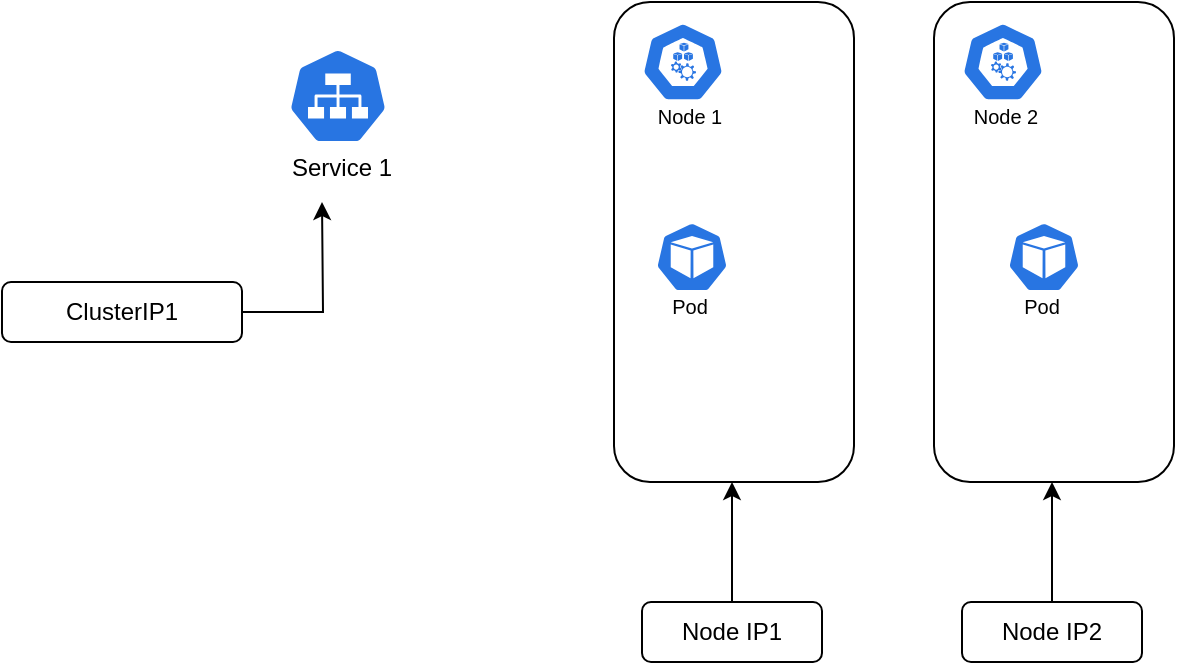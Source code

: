 <mxfile version="14.2.4" type="github">
  <diagram id="F1YiTUASKFqJAe_2pEdy" name="Page-1">
    <mxGraphModel dx="782" dy="446" grid="1" gridSize="10" guides="1" tooltips="1" connect="1" arrows="1" fold="1" page="1" pageScale="1" pageWidth="827" pageHeight="1169" math="0" shadow="0">
      <root>
        <mxCell id="0" />
        <mxCell id="1" parent="0" />
        <mxCell id="mTKEgdw4jhyns_kh8Oit-4" value="" style="group" vertex="1" connectable="0" parent="1">
          <mxGeometry x="190" y="103" width="200" height="147" as="geometry" />
        </mxCell>
        <mxCell id="mTKEgdw4jhyns_kh8Oit-1" value="&lt;br&gt;&lt;br&gt;&lt;br&gt;" style="html=1;dashed=0;whitespace=wrap;fillColor=#2875E2;strokeColor=#ffffff;points=[[0.005,0.63,0],[0.1,0.2,0],[0.9,0.2,0],[0.5,0,0],[0.995,0.63,0],[0.72,0.99,0],[0.5,1,0],[0.28,0.99,0]];shape=mxgraph.kubernetes.icon;prIcon=svc" vertex="1" parent="mTKEgdw4jhyns_kh8Oit-4">
          <mxGeometry x="143" width="50" height="48" as="geometry" />
        </mxCell>
        <mxCell id="mTKEgdw4jhyns_kh8Oit-3" style="edgeStyle=orthogonalEdgeStyle;rounded=0;orthogonalLoop=1;jettySize=auto;html=1;" edge="1" parent="mTKEgdw4jhyns_kh8Oit-4" source="mTKEgdw4jhyns_kh8Oit-2">
          <mxGeometry relative="1" as="geometry">
            <mxPoint x="160" y="77" as="targetPoint" />
          </mxGeometry>
        </mxCell>
        <mxCell id="mTKEgdw4jhyns_kh8Oit-2" value="ClusterIP1" style="rounded=1;whiteSpace=wrap;html=1;" vertex="1" parent="mTKEgdw4jhyns_kh8Oit-4">
          <mxGeometry y="117" width="120" height="30" as="geometry" />
        </mxCell>
        <mxCell id="mTKEgdw4jhyns_kh8Oit-9" value="Service 1" style="text;html=1;strokeColor=none;fillColor=none;align=center;verticalAlign=middle;whiteSpace=wrap;rounded=0;" vertex="1" parent="mTKEgdw4jhyns_kh8Oit-4">
          <mxGeometry x="140" y="50" width="60" height="20" as="geometry" />
        </mxCell>
        <mxCell id="mTKEgdw4jhyns_kh8Oit-13" value="" style="group" vertex="1" connectable="0" parent="1">
          <mxGeometry x="531" y="90" width="85" height="230" as="geometry" />
        </mxCell>
        <mxCell id="mTKEgdw4jhyns_kh8Oit-19" value="" style="rounded=1;whiteSpace=wrap;html=1;align=center;fillColor=none;" vertex="1" parent="mTKEgdw4jhyns_kh8Oit-13">
          <mxGeometry x="-35" y="-10" width="120" height="240" as="geometry" />
        </mxCell>
        <mxCell id="mTKEgdw4jhyns_kh8Oit-6" value="" style="html=1;dashed=0;whitespace=wrap;fillColor=#2875E2;strokeColor=#ffffff;points=[[0.005,0.63,0],[0.1,0.2,0],[0.9,0.2,0],[0.5,0,0],[0.995,0.63,0],[0.72,0.99,0],[0.5,1,0],[0.28,0.99,0]];shape=mxgraph.kubernetes.icon;prIcon=node;verticalAlign=bottom;align=center;" vertex="1" parent="mTKEgdw4jhyns_kh8Oit-13">
          <mxGeometry x="-21" width="41" height="40" as="geometry" />
        </mxCell>
        <mxCell id="mTKEgdw4jhyns_kh8Oit-10" value="Node 1" style="text;html=1;strokeColor=none;fillColor=none;align=center;verticalAlign=middle;whiteSpace=wrap;rounded=0;fontSize=10;" vertex="1" parent="mTKEgdw4jhyns_kh8Oit-13">
          <mxGeometry x="-18" y="37" width="42" height="20" as="geometry" />
        </mxCell>
        <mxCell id="mTKEgdw4jhyns_kh8Oit-28" value="" style="group" vertex="1" connectable="0" parent="mTKEgdw4jhyns_kh8Oit-13">
          <mxGeometry x="-16" y="100" width="40" height="49" as="geometry" />
        </mxCell>
        <mxCell id="mTKEgdw4jhyns_kh8Oit-26" value="" style="html=1;dashed=0;whitespace=wrap;fillColor=#2875E2;strokeColor=#ffffff;points=[[0.005,0.63,0],[0.1,0.2,0],[0.9,0.2,0],[0.5,0,0],[0.995,0.63,0],[0.72,0.99,0],[0.5,1,0],[0.28,0.99,0]];shape=mxgraph.kubernetes.icon;prIcon=pod;fontSize=10;align=center;" vertex="1" parent="mTKEgdw4jhyns_kh8Oit-28">
          <mxGeometry width="40" height="35.104" as="geometry" />
        </mxCell>
        <mxCell id="mTKEgdw4jhyns_kh8Oit-27" value="Pod" style="text;html=1;strokeColor=none;fillColor=none;align=center;verticalAlign=middle;whiteSpace=wrap;rounded=0;fontSize=10;" vertex="1" parent="mTKEgdw4jhyns_kh8Oit-28">
          <mxGeometry x="3.2" y="34.373" width="32" height="14.627" as="geometry" />
        </mxCell>
        <mxCell id="mTKEgdw4jhyns_kh8Oit-17" style="edgeStyle=orthogonalEdgeStyle;rounded=0;orthogonalLoop=1;jettySize=auto;html=1;" edge="1" parent="1" source="mTKEgdw4jhyns_kh8Oit-15">
          <mxGeometry relative="1" as="geometry">
            <mxPoint x="555" y="320" as="targetPoint" />
          </mxGeometry>
        </mxCell>
        <mxCell id="mTKEgdw4jhyns_kh8Oit-15" value="Node IP1" style="rounded=1;whiteSpace=wrap;html=1;align=center;" vertex="1" parent="1">
          <mxGeometry x="510" y="380" width="90" height="30" as="geometry" />
        </mxCell>
        <mxCell id="mTKEgdw4jhyns_kh8Oit-20" value="" style="group" vertex="1" connectable="0" parent="1">
          <mxGeometry x="691" y="90" width="85" height="230" as="geometry" />
        </mxCell>
        <mxCell id="mTKEgdw4jhyns_kh8Oit-21" value="" style="rounded=1;whiteSpace=wrap;html=1;align=center;fillColor=none;" vertex="1" parent="mTKEgdw4jhyns_kh8Oit-20">
          <mxGeometry x="-35" y="-10" width="120" height="240" as="geometry" />
        </mxCell>
        <mxCell id="mTKEgdw4jhyns_kh8Oit-22" value="" style="html=1;dashed=0;whitespace=wrap;fillColor=#2875E2;strokeColor=#ffffff;points=[[0.005,0.63,0],[0.1,0.2,0],[0.9,0.2,0],[0.5,0,0],[0.995,0.63,0],[0.72,0.99,0],[0.5,1,0],[0.28,0.99,0]];shape=mxgraph.kubernetes.icon;prIcon=node;verticalAlign=bottom;align=center;" vertex="1" parent="mTKEgdw4jhyns_kh8Oit-20">
          <mxGeometry x="-21" width="41" height="40" as="geometry" />
        </mxCell>
        <mxCell id="mTKEgdw4jhyns_kh8Oit-23" value="Node 2" style="text;html=1;strokeColor=none;fillColor=none;align=center;verticalAlign=middle;whiteSpace=wrap;rounded=0;fontSize=10;" vertex="1" parent="mTKEgdw4jhyns_kh8Oit-20">
          <mxGeometry x="-20" y="37" width="42" height="20" as="geometry" />
        </mxCell>
        <mxCell id="mTKEgdw4jhyns_kh8Oit-29" value="" style="group" vertex="1" connectable="0" parent="mTKEgdw4jhyns_kh8Oit-20">
          <mxGeometry y="100" width="40" height="49" as="geometry" />
        </mxCell>
        <mxCell id="mTKEgdw4jhyns_kh8Oit-30" value="" style="html=1;dashed=0;whitespace=wrap;fillColor=#2875E2;strokeColor=#ffffff;points=[[0.005,0.63,0],[0.1,0.2,0],[0.9,0.2,0],[0.5,0,0],[0.995,0.63,0],[0.72,0.99,0],[0.5,1,0],[0.28,0.99,0]];shape=mxgraph.kubernetes.icon;prIcon=pod;fontSize=10;align=center;" vertex="1" parent="mTKEgdw4jhyns_kh8Oit-29">
          <mxGeometry width="40" height="35.104" as="geometry" />
        </mxCell>
        <mxCell id="mTKEgdw4jhyns_kh8Oit-31" value="Pod" style="text;html=1;strokeColor=none;fillColor=none;align=center;verticalAlign=middle;whiteSpace=wrap;rounded=0;fontSize=10;" vertex="1" parent="mTKEgdw4jhyns_kh8Oit-29">
          <mxGeometry x="3.2" y="34.373" width="32" height="14.627" as="geometry" />
        </mxCell>
        <mxCell id="mTKEgdw4jhyns_kh8Oit-24" style="edgeStyle=orthogonalEdgeStyle;rounded=0;orthogonalLoop=1;jettySize=auto;html=1;" edge="1" source="mTKEgdw4jhyns_kh8Oit-25" parent="1">
          <mxGeometry relative="1" as="geometry">
            <mxPoint x="715" y="320" as="targetPoint" />
          </mxGeometry>
        </mxCell>
        <mxCell id="mTKEgdw4jhyns_kh8Oit-25" value="Node IP2" style="rounded=1;whiteSpace=wrap;html=1;align=center;" vertex="1" parent="1">
          <mxGeometry x="670" y="380" width="90" height="30" as="geometry" />
        </mxCell>
      </root>
    </mxGraphModel>
  </diagram>
</mxfile>
